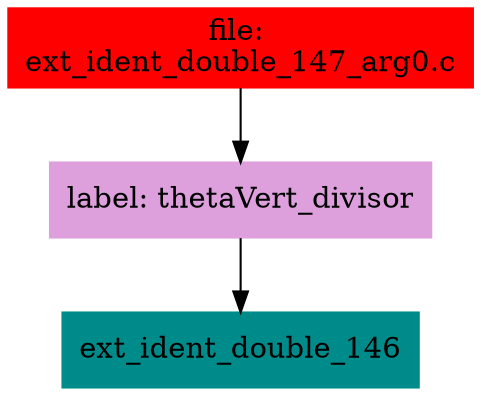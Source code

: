 digraph G {
node [shape=box]

0 [label="file: 
ext_ident_double_147_arg0.c",color=red, style=filled]
1 [label="label: thetaVert_divisor",color=plum, style=filled]
0 -> 1
2 [label="ext_ident_double_146",color=cyan4, style=filled]
1 -> 2


}

